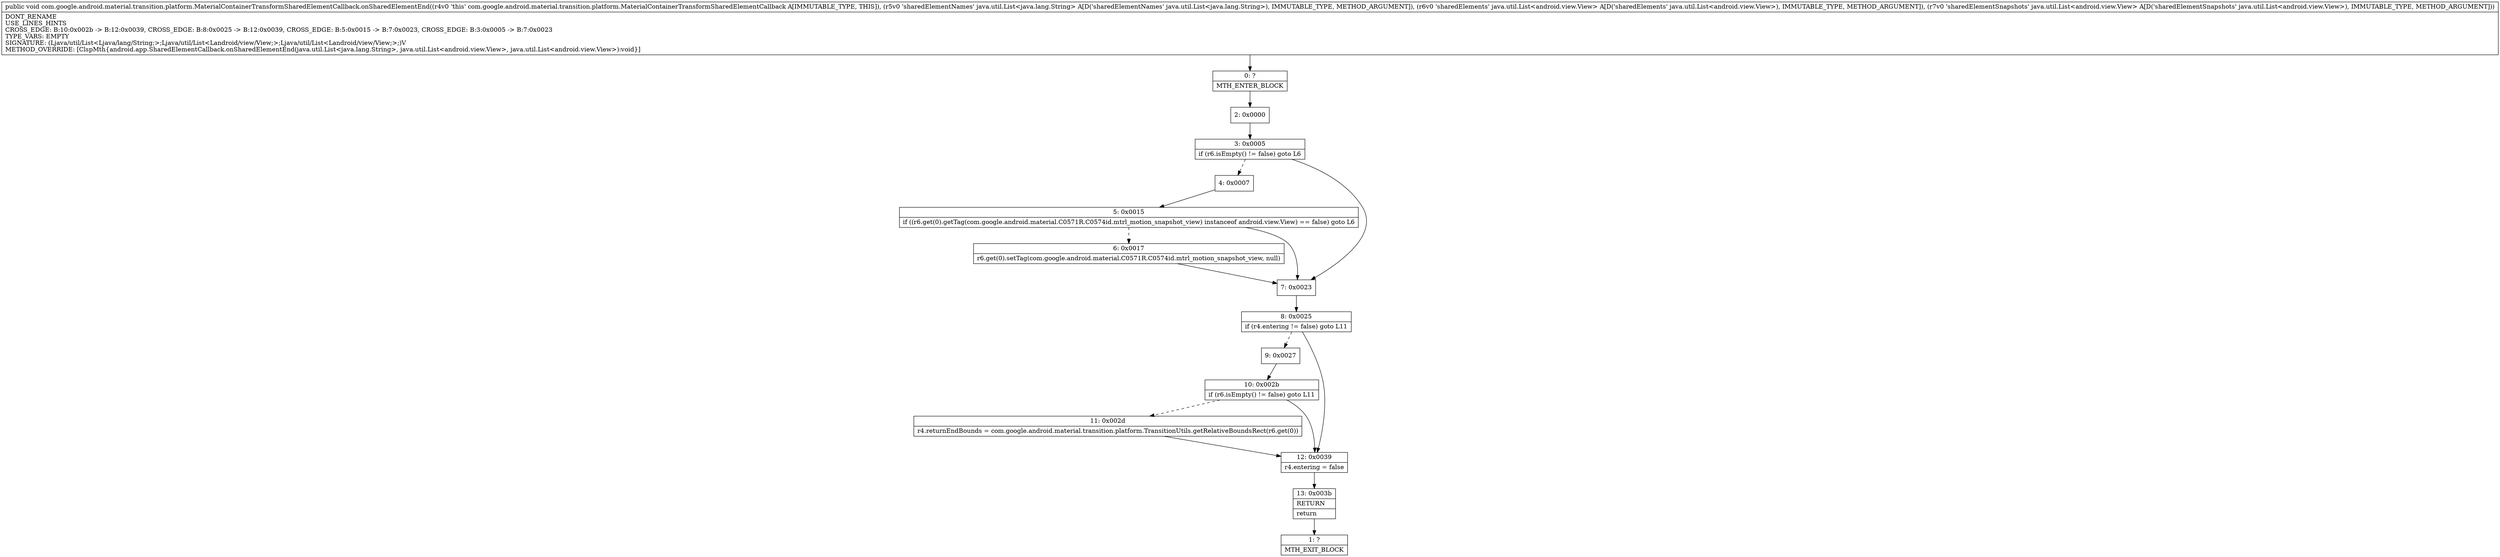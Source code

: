 digraph "CFG forcom.google.android.material.transition.platform.MaterialContainerTransformSharedElementCallback.onSharedElementEnd(Ljava\/util\/List;Ljava\/util\/List;Ljava\/util\/List;)V" {
Node_0 [shape=record,label="{0\:\ ?|MTH_ENTER_BLOCK\l}"];
Node_2 [shape=record,label="{2\:\ 0x0000}"];
Node_3 [shape=record,label="{3\:\ 0x0005|if (r6.isEmpty() != false) goto L6\l}"];
Node_4 [shape=record,label="{4\:\ 0x0007}"];
Node_5 [shape=record,label="{5\:\ 0x0015|if ((r6.get(0).getTag(com.google.android.material.C0571R.C0574id.mtrl_motion_snapshot_view) instanceof android.view.View) == false) goto L6\l}"];
Node_6 [shape=record,label="{6\:\ 0x0017|r6.get(0).setTag(com.google.android.material.C0571R.C0574id.mtrl_motion_snapshot_view, null)\l}"];
Node_7 [shape=record,label="{7\:\ 0x0023}"];
Node_8 [shape=record,label="{8\:\ 0x0025|if (r4.entering != false) goto L11\l}"];
Node_9 [shape=record,label="{9\:\ 0x0027}"];
Node_10 [shape=record,label="{10\:\ 0x002b|if (r6.isEmpty() != false) goto L11\l}"];
Node_11 [shape=record,label="{11\:\ 0x002d|r4.returnEndBounds = com.google.android.material.transition.platform.TransitionUtils.getRelativeBoundsRect(r6.get(0))\l}"];
Node_12 [shape=record,label="{12\:\ 0x0039|r4.entering = false\l}"];
Node_13 [shape=record,label="{13\:\ 0x003b|RETURN\l|return\l}"];
Node_1 [shape=record,label="{1\:\ ?|MTH_EXIT_BLOCK\l}"];
MethodNode[shape=record,label="{public void com.google.android.material.transition.platform.MaterialContainerTransformSharedElementCallback.onSharedElementEnd((r4v0 'this' com.google.android.material.transition.platform.MaterialContainerTransformSharedElementCallback A[IMMUTABLE_TYPE, THIS]), (r5v0 'sharedElementNames' java.util.List\<java.lang.String\> A[D('sharedElementNames' java.util.List\<java.lang.String\>), IMMUTABLE_TYPE, METHOD_ARGUMENT]), (r6v0 'sharedElements' java.util.List\<android.view.View\> A[D('sharedElements' java.util.List\<android.view.View\>), IMMUTABLE_TYPE, METHOD_ARGUMENT]), (r7v0 'sharedElementSnapshots' java.util.List\<android.view.View\> A[D('sharedElementSnapshots' java.util.List\<android.view.View\>), IMMUTABLE_TYPE, METHOD_ARGUMENT]))  | DONT_RENAME\lUSE_LINES_HINTS\lCROSS_EDGE: B:10:0x002b \-\> B:12:0x0039, CROSS_EDGE: B:8:0x0025 \-\> B:12:0x0039, CROSS_EDGE: B:5:0x0015 \-\> B:7:0x0023, CROSS_EDGE: B:3:0x0005 \-\> B:7:0x0023\lTYPE_VARS: EMPTY\lSIGNATURE: (Ljava\/util\/List\<Ljava\/lang\/String;\>;Ljava\/util\/List\<Landroid\/view\/View;\>;Ljava\/util\/List\<Landroid\/view\/View;\>;)V\lMETHOD_OVERRIDE: [ClspMth\{android.app.SharedElementCallback.onSharedElementEnd(java.util.List\<java.lang.String\>, java.util.List\<android.view.View\>, java.util.List\<android.view.View\>):void\}]\l}"];
MethodNode -> Node_0;Node_0 -> Node_2;
Node_2 -> Node_3;
Node_3 -> Node_4[style=dashed];
Node_3 -> Node_7;
Node_4 -> Node_5;
Node_5 -> Node_6[style=dashed];
Node_5 -> Node_7;
Node_6 -> Node_7;
Node_7 -> Node_8;
Node_8 -> Node_9[style=dashed];
Node_8 -> Node_12;
Node_9 -> Node_10;
Node_10 -> Node_11[style=dashed];
Node_10 -> Node_12;
Node_11 -> Node_12;
Node_12 -> Node_13;
Node_13 -> Node_1;
}


